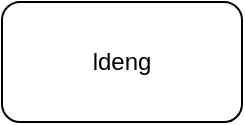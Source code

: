<mxfile version="22.0.2" type="github">
  <diagram name="Page-1" id="pAZ6r2IIPBKwRkxcg3-5">
    <mxGraphModel dx="1434" dy="806" grid="1" gridSize="10" guides="1" tooltips="1" connect="1" arrows="1" fold="1" page="1" pageScale="1" pageWidth="850" pageHeight="1100" math="0" shadow="0">
      <root>
        <mxCell id="0" />
        <mxCell id="1" parent="0" />
        <mxCell id="v9TgBh_8j71QFNFruDJY-1" value="ldeng" style="rounded=1;whiteSpace=wrap;html=1;" vertex="1" parent="1">
          <mxGeometry x="360" y="500" width="120" height="60" as="geometry" />
        </mxCell>
      </root>
    </mxGraphModel>
  </diagram>
</mxfile>
